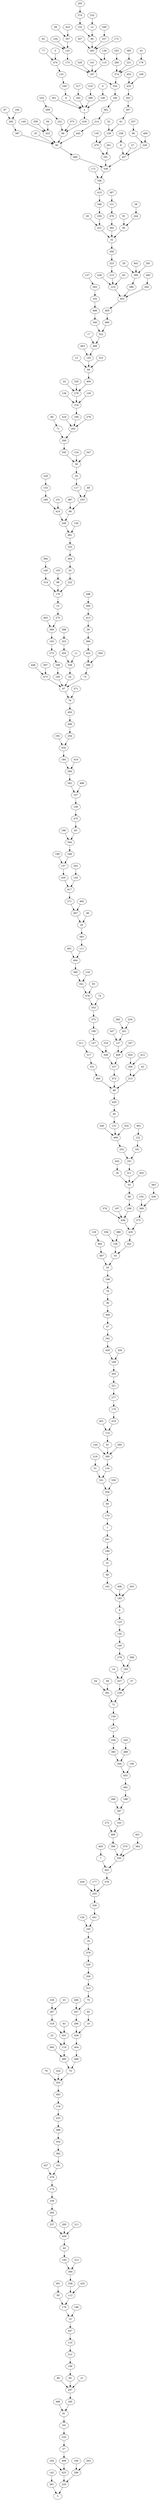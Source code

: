 digraph Erdos_Renyi_nodes_500_edges_700_DFS_I_5 {
5;
381;
220;
425;
289;
160;
263;
236;
164;
117;
408;
157;
57;
353;
398;
235;
191;
297;
204;
135;
81;
498;
273;
246;
390;
17;
185;
80;
356;
251;
245;
60;
21;
156;
367;
173;
391;
369;
439;
120;
212;
168;
336;
110;
158;
497;
447;
491;
365;
470;
10;
327;
178;
196;
50;
107;
112;
321;
338;
432;
229;
149;
345;
227;
8;
394;
266;
193;
312;
67;
44;
252;
459;
296;
78;
301;
237;
285;
211;
283;
152;
265;
424;
280;
82;
239;
128;
223;
282;
214;
174;
355;
478;
427;
284;
101;
435;
405;
340;
382;
210;
416;
354;
144;
24;
69;
225;
274;
118;
234;
393;
421;
346;
360;
79;
324;
70;
494;
485;
496;
162;
404;
428;
183;
123;
19;
95;
207;
460;
268;
479;
75;
313;
20;
358;
230;
473;
7;
379;
396;
87;
16;
14;
329;
165;
450;
343;
177;
140;
441;
376;
228;
330;
288;
247;
255;
264;
378;
359;
440;
442;
64;
350;
403;
480;
26;
370;
364;
469;
272;
163;
261;
96;
287;
188;
15;
90;
453;
492;
467;
455;
62;
181;
148;
372;
18;
489;
215;
256;
71;
477;
159;
292;
72;
361;
238;
417;
437;
37;
195;
279;
389;
141;
217;
132;
406;
9;
203;
344;
51;
68;
147;
392;
27;
31;
189;
100;
481;
241;
1;
84;
170;
43;
161;
328;
116;
395;
41;
295;
201;
13;
114;
311;
401;
419;
175;
30;
277;
314;
305;
205;
278;
166;
420;
426;
320;
319;
242;
257;
249;
47;
306;
105;
36;
429;
131;
198;
250;
76;
54;
55;
53;
262;
388;
231;
436;
154;
375;
438;
363;
192;
77;
197;
209;
102;
88;
303;
443;
482;
65;
171;
468;
332;
202;
40;
48;
484;
472;
213;
206;
42;
412;
308;
409;
127;
167;
339;
134;
190;
74;
341;
93;
342;
349;
111;
383;
0;
46;
271;
462;
232;
32;
430;
143;
199;
348;
464;
186;
83;
475;
104;
138;
486;
456;
335;
184;
410;
98;
434;
254;
446;
125;
124;
371;
34;
73;
39;
286;
294;
366;
413;
300;
298;
326;
454;
11;
323;
208;
103;
139;
269;
493;
275;
495;
176;
222;
33;
333;
461;
126;
414;
99;
487;
233;
89;
317;
25;
29;
347;
200;
302;
276;
216;
130;
476;
169;
400;
94;
145;
315;
463;
466;
322;
172;
121;
452;
386;
253;
316;
260;
85;
91;
244;
28;
415;
291;
457;
226;
337;
258;
52;
61;
397;
433;
109;
387;
35;
422;
86;
445;
362;
180;
334;
187;
374;
221;
179;
385;
115;
136;
12;
357;
58;
423;
373;
418;
2;
6;
182;
399;
146;
133;
474;
3;
299;
224;
56;
194;
380;
402;
281;
499;
293;
137;
151;
153;
155;
384;
449;
307;
331;
411;
122;
465;
129;
219;
59;
451;
119;
22;
431;
318;
63;
267;
23;
142;
0 -> 146;
1 -> 241;
2 -> 418;
3 -> 474;
6 -> 2;
7 -> 442;
8 -> 457;
9 -> 123;
10 -> 447;
11 -> 326;
12 -> 90;
13 -> 94;
14 -> 437;
15 -> 275;
16 -> 379;
17 -> 466;
18 -> 55;
19 -> 428;
20 -> 421;
21 -> 297;
22 -> 119;
23 -> 267;
24 -> 278;
25 -> 117;
26 -> 383;
27 -> 457;
28 -> 244;
29 -> 380;
30 -> 25;
31 -> 68;
32 -> 456;
33 -> 222;
34 -> 67;
35 -> 82;
36 -> 306;
37 -> 238;
39 -> 366;
40 -> 131;
41 -> 395;
42 -> 213;
43 -> 179;
44 -> 193;
46 -> 26;
47 -> 242;
48 -> 429;
50 -> 178;
51 -> 161;
52 -> 139;
53 -> 54;
54 -> 198;
55 -> 88;
56 -> 422;
57 -> 408;
58 -> 357;
59 -> 361;
60 -> 297;
61 -> 139;
62 -> 125;
63 -> 431;
64 -> 361;
65 -> 210;
67 -> 76;
68 -> 162;
69 -> 170;
70 -> 355;
71 -> 200;
72 -> 159;
73 -> 67;
74 -> 353;
75 -> 207;
76 -> 450;
77 -> 474;
78 -> 36;
79 -> 355;
80 -> 297;
81 -> 191;
82 -> 480;
83 -> 344;
84 -> 71;
85 -> 32;
86 -> 82;
87 -> 292;
88 -> 209;
89 -> 233;
90 -> 283;
91 -> 85;
93 -> 479;
94 -> 400;
95 -> 19;
96 -> 226;
98 -> 176;
99 -> 249;
100 -> 314;
101 -> 478;
102 -> 499;
103 -> 273;
104 -> 125;
105 -> 67;
107 -> 138;
109 -> 433;
110 -> 212;
111 -> 494;
112 -> 178;
114 -> 41;
115 -> 187;
116 -> 161;
117 -> 233;
118 -> 225;
119 -> 485;
120 -> 165;
121 -> 476;
122 -> 181;
123 -> 132;
124 -> 30;
125 -> 173;
126 -> 461;
127 -> 409;
128 -> 216;
129 -> 465;
130 -> 216;
131 -> 468;
132 -> 140;
133 -> 169;
134 -> 341;
135 -> 470;
136 -> 115;
137 -> 293;
138 -> 475;
139 -> 470;
140 -> 279;
141 -> 187;
142 -> 381;
143 -> 417;
144 -> 395;
145 -> 94;
146 -> 2;
147 -> 308;
148 -> 455;
149 -> 422;
151 -> 414;
152 -> 90;
153 -> 246;
154 -> 369;
155 -> 98;
156 -> 60;
157 -> 430;
158 -> 53;
159 -> 477;
160 -> 289;
161 -> 204;
162 -> 183;
163 -> 469;
164 -> 425;
165 -> 16;
166 -> 302;
167 -> 409;
168 -> 305;
169 -> 6;
170 -> 1;
171 -> 336;
172 -> 283;
173 -> 187;
174 -> 239;
175 -> 419;
176 -> 15;
177 -> 255;
178 -> 10;
179 -> 374;
180 -> 362;
181 -> 251;
182 -> 2;
183 -> 9;
184 -> 284;
185 -> 81;
186 -> 344;
187 -> 334;
188 -> 287;
189 -> 31;
190 -> 147;
191 -> 235;
192 -> 434;
193 -> 394;
194 -> 292;
195 -> 437;
196 -> 10;
197 -> 436;
198 -> 78;
199 -> 157;
200 -> 345;
201 -> 127;
202 -> 143;
203 -> 183;
204 -> 69;
205 -> 274;
206 -> 213;
207 -> 296;
208 -> 105;
209 -> 436;
210 -> 452;
211 -> 459;
212 -> 156;
213 -> 48;
214 -> 445;
215 -> 210;
216 -> 166;
217 -> 331;
219 -> 51;
220 -> 5;
221 -> 374;
222 -> 176;
223 -> 215;
224 -> 299;
225 -> 398;
226 -> 457;
227 -> 472;
228 -> 210;
229 -> 153;
230 -> 358;
231 -> 86;
232 -> 12;
233 -> 99;
234 -> 201;
235 -> 57;
236 -> 267;
237 -> 459;
238 -> 72;
239 -> 265;
241 -> 189;
242 -> 426;
244 -> 85;
245 -> 489;
246 -> 414;
247 -> 127;
249 -> 461;
250 -> 421;
251 -> 311;
252 -> 251;
253 -> 280;
254 -> 434;
255 -> 330;
256 -> 365;
257 -> 283;
258 -> 8;
260 -> 452;
261 -> 291;
262 -> 53;
263 -> 289;
264 -> 455;
265 -> 237;
266 -> 287;
267 -> 318;
268 -> 207;
269 -> 103;
271 -> 467;
272 -> 469;
273 -> 208;
274 -> 152;
275 -> 269;
276 -> 302;
277 -> 175;
278 -> 216;
279 -> 195;
280 -> 374;
281 -> 380;
282 -> 201;
283 -> 115;
284 -> 342;
285 -> 459;
286 -> 73;
287 -> 163;
288 -> 323;
289 -> 220;
291 -> 339;
292 -> 387;
293 -> 102;
294 -> 286;
295 -> 395;
296 -> 428;
297 -> 185;
298 -> 300;
299 -> 231;
300 -> 413;
301 -> 2;
302 -> 200;
303 -> 55;
305 -> 321;
306 -> 47;
307 -> 473;
308 -> 227;
311 -> 55;
312 -> 394;
313 -> 75;
314 -> 176;
315 -> 94;
316 -> 399;
317 -> 182;
318 -> 431;
319 -> 308;
320 -> 168;
321 -> 277;
322 -> 466;
323 -> 454;
324 -> 355;
326 -> 34;
327 -> 283;
328 -> 204;
329 -> 187;
330 -> 441;
331 -> 484;
332 -> 468;
333 -> 464;
334 -> 180;
335 -> 278;
336 -> 415;
337 -> 96;
338 -> 112;
339 -> 336;
340 -> 322;
341 -> 479;
342 -> 107;
343 -> 397;
344 -> 348;
345 -> 30;
346 -> 250;
347 -> 30;
348 -> 157;
349 -> 257;
350 -> 442;
353 -> 372;
354 -> 382;
355 -> 393;
356 -> 158;
357 -> 125;
358 -> 313;
359 -> 422;
360 -> 485;
361 -> 72;
362 -> 214;
363 -> 438;
364 -> 350;
365 -> 264;
366 -> 424;
367 -> 121;
369 -> 375;
370 -> 350;
371 -> 76;
372 -> 190;
373 -> 86;
374 -> 334;
375 -> 435;
376 -> 436;
378 -> 255;
379 -> 230;
380 -> 386;
381 -> 5;
382 -> 101;
383 -> 111;
384 -> 100;
385 -> 221;
386 -> 452;
387 -> 82;
388 -> 158;
389 -> 195;
390 -> 341;
391 -> 50;
392 -> 32;
393 -> 118;
394 -> 338;
395 -> 116;
396 -> 350;
397 -> 61;
398 -> 354;
399 -> 2;
400 -> 278;
401 -> 114;
402 -> 380;
403 -> 7;
404 -> 496;
405 -> 460;
406 -> 183;
408 -> 425;
409 -> 227;
410 -> 284;
411 -> 217;
412 -> 206;
413 -> 39;
414 -> 249;
415 -> 346;
416 -> 302;
417 -> 271;
418 -> 86;
419 -> 114;
420 -> 206;
421 -> 32;
422 -> 82;
423 -> 357;
424 -> 286;
425 -> 220;
426 -> 168;
427 -> 478;
428 -> 404;
429 -> 40;
430 -> 417;
431 -> 119;
432 -> 112;
433 -> 343;
434 -> 184;
435 -> 262;
436 -> 435;
437 -> 238;
438 -> 369;
439 -> 255;
440 -> 468;
441 -> 165;
442 -> 378;
443 -> 18;
445 -> 82;
446 -> 254;
447 -> 110;
449 -> 473;
450 -> 446;
451 -> 364;
452 -> 405;
453 -> 433;
454 -> 326;
455 -> 492;
456 -> 223;
457 -> 339;
459 -> 44;
460 -> 322;
461 -> 333;
462 -> 467;
463 -> 145;
464 -> 33;
465 -> 497;
466 -> 145;
467 -> 26;
468 -> 252;
469 -> 396;
470 -> 291;
472 -> 48;
473 -> 67;
474 -> 133;
475 -> 83;
476 -> 392;
477 -> 256;
478 -> 174;
479 -> 353;
480 -> 339;
481 -> 122;
482 -> 260;
484 -> 48;
485 -> 70;
486 -> 107;
487 -> 99;
489 -> 264;
491 -> 494;
492 -> 188;
493 -> 269;
494 -> 390;
495 -> 226;
496 -> 70;
497 -> 54;
498 -> 81;
499 -> 340;
}